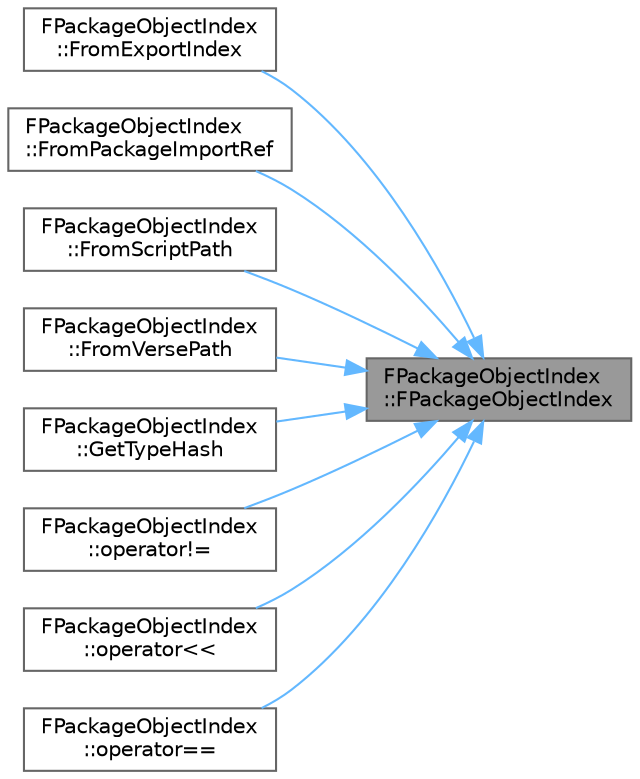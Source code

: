 digraph "FPackageObjectIndex::FPackageObjectIndex"
{
 // INTERACTIVE_SVG=YES
 // LATEX_PDF_SIZE
  bgcolor="transparent";
  edge [fontname=Helvetica,fontsize=10,labelfontname=Helvetica,labelfontsize=10];
  node [fontname=Helvetica,fontsize=10,shape=box,height=0.2,width=0.4];
  rankdir="RL";
  Node1 [id="Node000001",label="FPackageObjectIndex\l::FPackageObjectIndex",height=0.2,width=0.4,color="gray40", fillcolor="grey60", style="filled", fontcolor="black",tooltip=" "];
  Node1 -> Node2 [id="edge1_Node000001_Node000002",dir="back",color="steelblue1",style="solid",tooltip=" "];
  Node2 [id="Node000002",label="FPackageObjectIndex\l::FromExportIndex",height=0.2,width=0.4,color="grey40", fillcolor="white", style="filled",URL="$da/dd6/classFPackageObjectIndex.html#a167baf2eee1f15176128c536a450be44",tooltip=" "];
  Node1 -> Node3 [id="edge2_Node000001_Node000003",dir="back",color="steelblue1",style="solid",tooltip=" "];
  Node3 [id="Node000003",label="FPackageObjectIndex\l::FromPackageImportRef",height=0.2,width=0.4,color="grey40", fillcolor="white", style="filled",URL="$da/dd6/classFPackageObjectIndex.html#aa991aa8b67164baee86c0d8909e2f920",tooltip=" "];
  Node1 -> Node4 [id="edge3_Node000001_Node000004",dir="back",color="steelblue1",style="solid",tooltip=" "];
  Node4 [id="Node000004",label="FPackageObjectIndex\l::FromScriptPath",height=0.2,width=0.4,color="grey40", fillcolor="white", style="filled",URL="$da/dd6/classFPackageObjectIndex.html#a7ba9eb29bb19b8fb7b7e57eb0a39174d",tooltip=" "];
  Node1 -> Node5 [id="edge4_Node000001_Node000005",dir="back",color="steelblue1",style="solid",tooltip=" "];
  Node5 [id="Node000005",label="FPackageObjectIndex\l::FromVersePath",height=0.2,width=0.4,color="grey40", fillcolor="white", style="filled",URL="$da/dd6/classFPackageObjectIndex.html#a7b1fb0b9be8233cb0b75ffcf547d61a2",tooltip=" "];
  Node1 -> Node6 [id="edge5_Node000001_Node000006",dir="back",color="steelblue1",style="solid",tooltip=" "];
  Node6 [id="Node000006",label="FPackageObjectIndex\l::GetTypeHash",height=0.2,width=0.4,color="grey40", fillcolor="white", style="filled",URL="$da/dd6/classFPackageObjectIndex.html#a1acb04082ffd879801b2307b541c5737",tooltip=" "];
  Node1 -> Node7 [id="edge6_Node000001_Node000007",dir="back",color="steelblue1",style="solid",tooltip=" "];
  Node7 [id="Node000007",label="FPackageObjectIndex\l::operator!=",height=0.2,width=0.4,color="grey40", fillcolor="white", style="filled",URL="$da/dd6/classFPackageObjectIndex.html#a0d4e43d64ce8636f6c78eac4c4e07642",tooltip=" "];
  Node1 -> Node8 [id="edge7_Node000001_Node000008",dir="back",color="steelblue1",style="solid",tooltip=" "];
  Node8 [id="Node000008",label="FPackageObjectIndex\l::operator\<\<",height=0.2,width=0.4,color="grey40", fillcolor="white", style="filled",URL="$da/dd6/classFPackageObjectIndex.html#aec18c7c73606c4c030f416915f0d3005",tooltip=" "];
  Node1 -> Node9 [id="edge8_Node000001_Node000009",dir="back",color="steelblue1",style="solid",tooltip=" "];
  Node9 [id="Node000009",label="FPackageObjectIndex\l::operator==",height=0.2,width=0.4,color="grey40", fillcolor="white", style="filled",URL="$da/dd6/classFPackageObjectIndex.html#a84b2c27c8deb79737bb96bf0a9313633",tooltip=" "];
}

